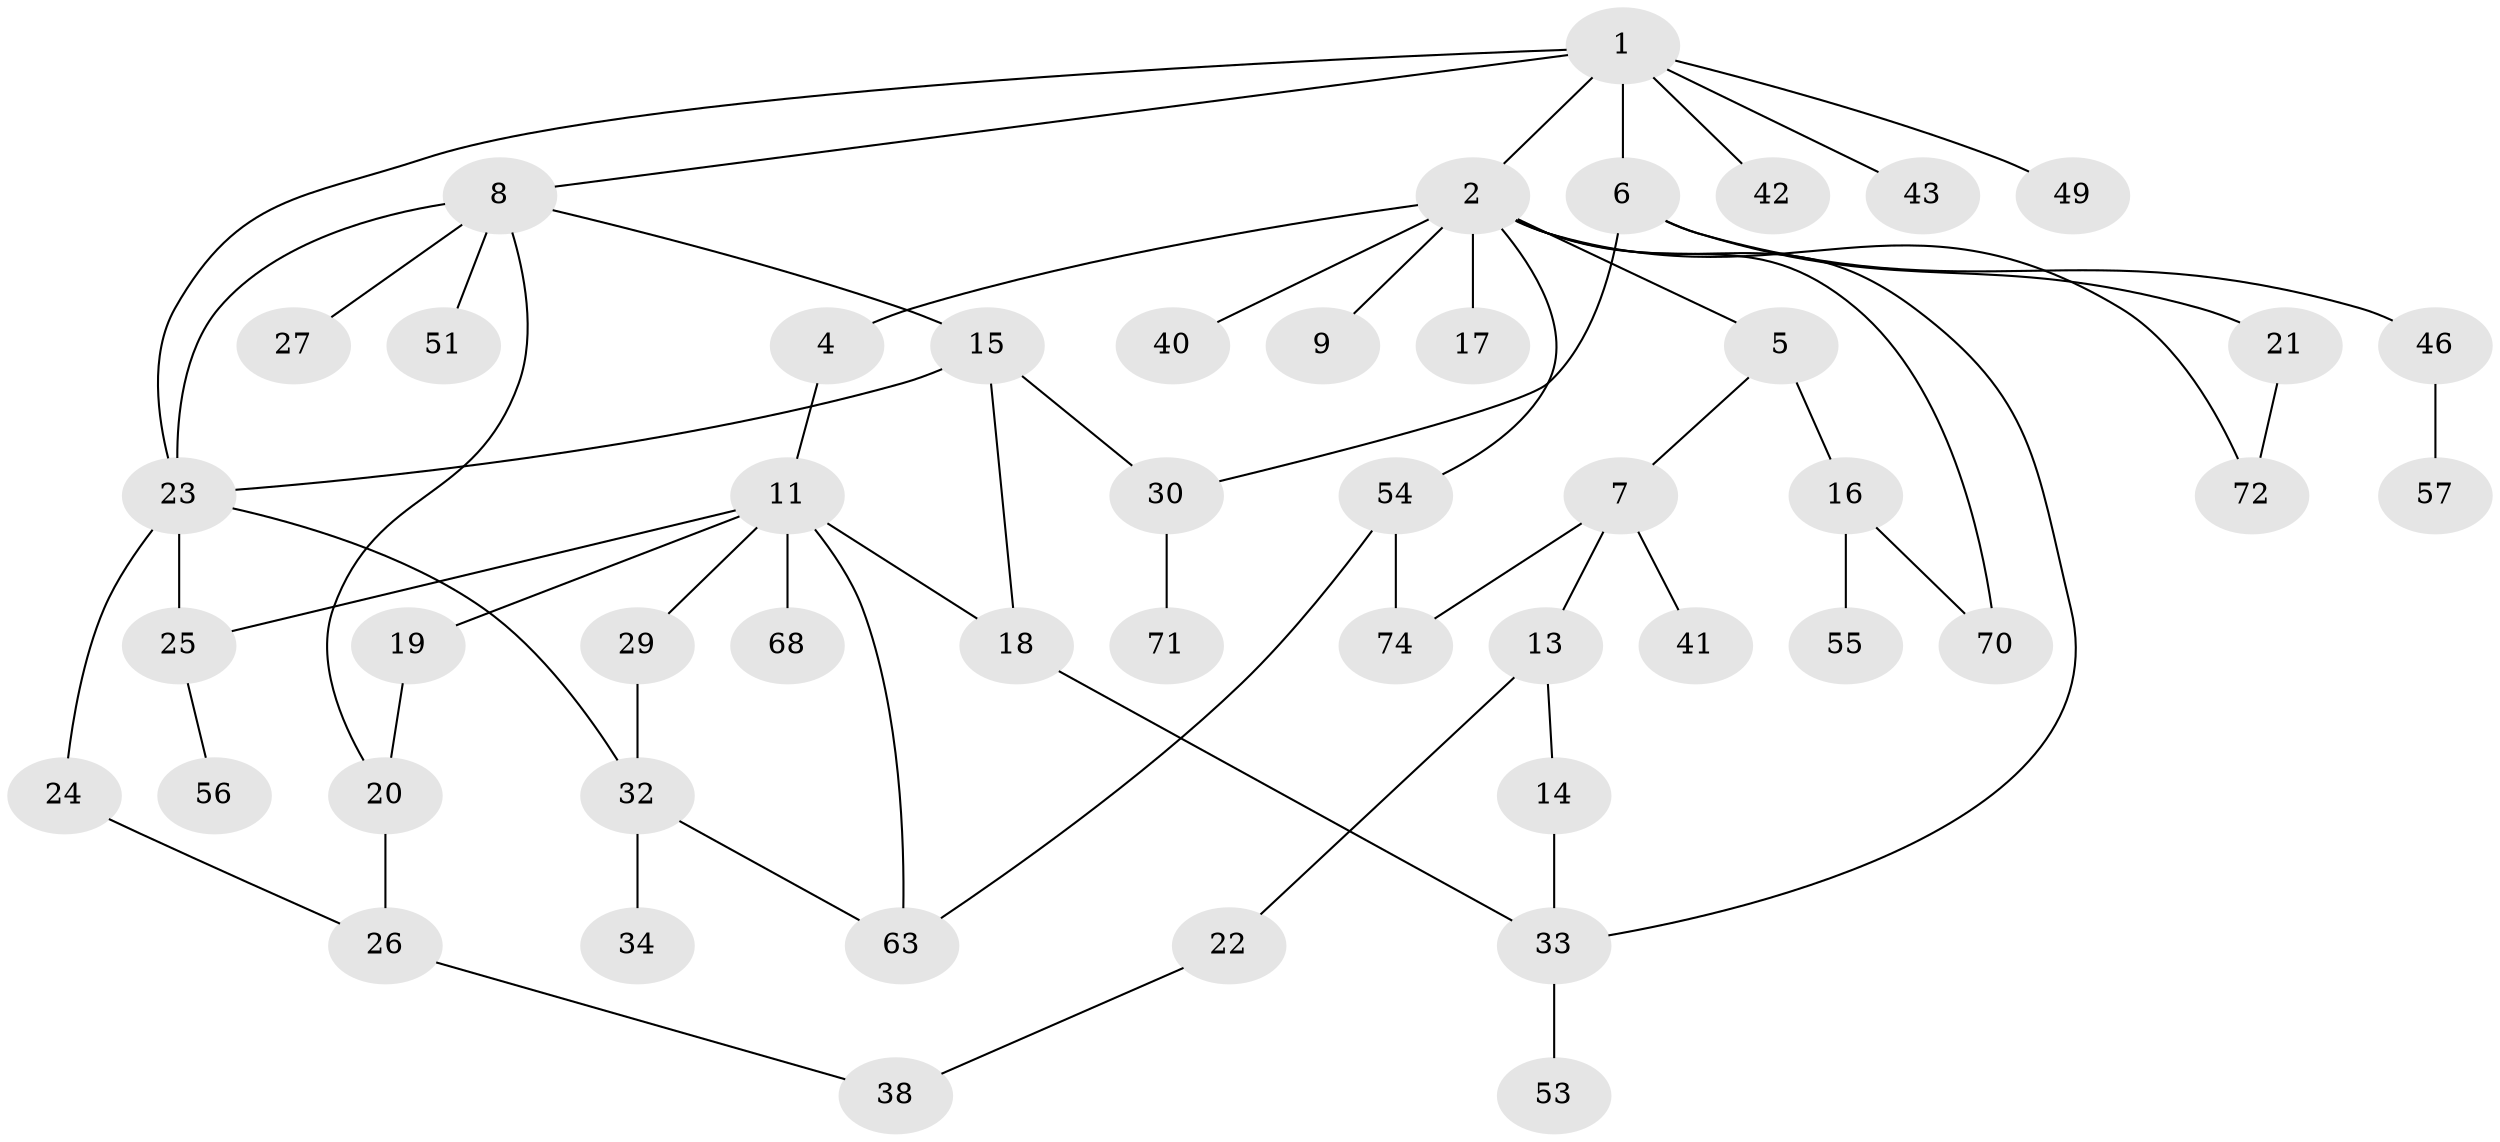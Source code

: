// original degree distribution, {3: 0.18666666666666668, 9: 0.013333333333333334, 6: 0.02666666666666667, 2: 0.3466666666666667, 4: 0.12, 5: 0.02666666666666667, 1: 0.28}
// Generated by graph-tools (version 1.1) at 2025/10/02/27/25 16:10:53]
// undirected, 48 vertices, 63 edges
graph export_dot {
graph [start="1"]
  node [color=gray90,style=filled];
  1 [super="+3"];
  2 [super="+12"];
  4;
  5;
  6;
  7 [super="+36"];
  8 [super="+10"];
  9 [super="+50"];
  11 [super="+67"];
  13 [super="+39"];
  14;
  15 [super="+69"];
  16 [super="+64"];
  17;
  18 [super="+28"];
  19;
  20 [super="+48"];
  21 [super="+75"];
  22;
  23 [super="+44"];
  24 [super="+35"];
  25 [super="+31"];
  26 [super="+66"];
  27;
  29;
  30 [super="+37"];
  32 [super="+47"];
  33 [super="+60"];
  34;
  38;
  40 [super="+52"];
  41 [super="+59"];
  42 [super="+45"];
  43;
  46 [super="+58"];
  49 [super="+62"];
  51 [super="+73"];
  53;
  54 [super="+65"];
  55;
  56;
  57 [super="+61"];
  63;
  68;
  70;
  71;
  72;
  74;
  1 -- 2;
  1 -- 49;
  1 -- 6;
  1 -- 8;
  1 -- 42;
  1 -- 43;
  1 -- 23;
  2 -- 4;
  2 -- 5;
  2 -- 9 [weight=2];
  2 -- 40;
  2 -- 54;
  2 -- 70;
  2 -- 72;
  2 -- 17;
  2 -- 33;
  4 -- 11;
  5 -- 7;
  5 -- 16;
  6 -- 21;
  6 -- 46;
  6 -- 30;
  7 -- 13;
  7 -- 41;
  7 -- 74;
  8 -- 23;
  8 -- 51;
  8 -- 27;
  8 -- 20;
  8 -- 15;
  11 -- 19;
  11 -- 25;
  11 -- 29;
  11 -- 63;
  11 -- 68;
  11 -- 18;
  13 -- 14;
  13 -- 22;
  14 -- 33;
  15 -- 18;
  15 -- 30;
  15 -- 23;
  16 -- 55;
  16 -- 70;
  18 -- 33;
  19 -- 20;
  20 -- 26;
  21 -- 72;
  22 -- 38;
  23 -- 24;
  23 -- 32;
  23 -- 25;
  24 -- 26;
  25 -- 56;
  26 -- 38;
  29 -- 32;
  30 -- 71;
  32 -- 34;
  32 -- 63;
  33 -- 53;
  46 -- 57;
  54 -- 74;
  54 -- 63;
}
